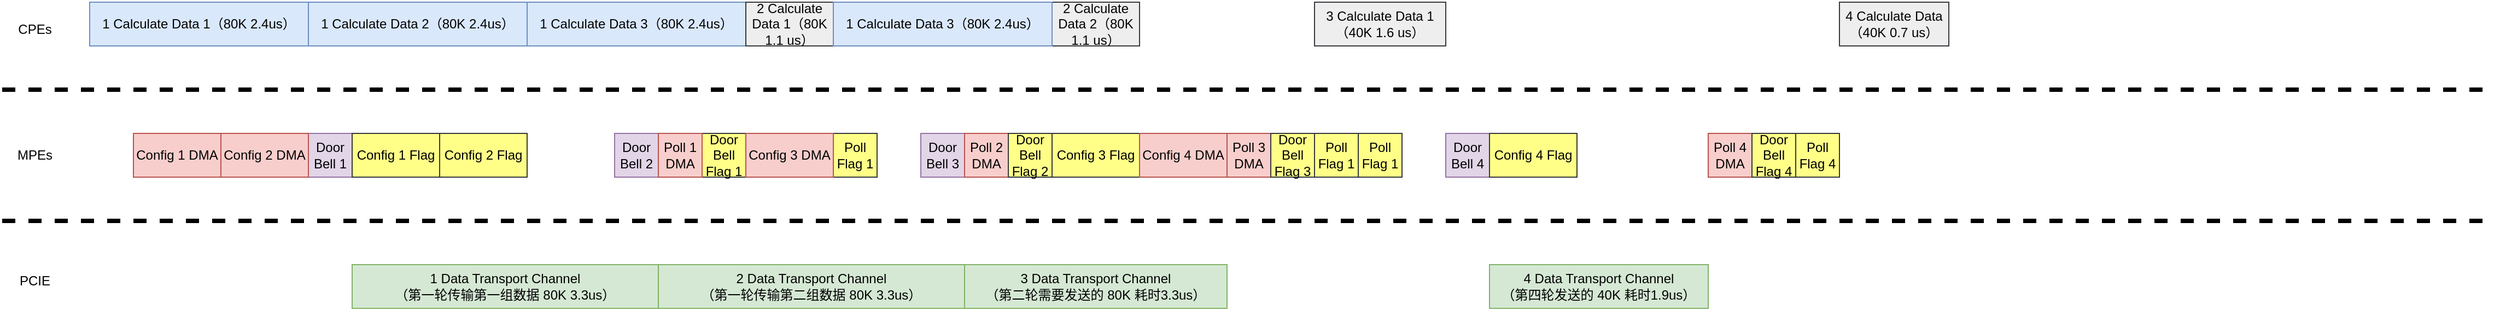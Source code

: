 <mxfile version="24.0.1" type="github">
  <diagram name="Page-1" id="8UkeEsG8CBlmwoBD3Vzl">
    <mxGraphModel dx="2074" dy="1146" grid="1" gridSize="10" guides="1" tooltips="1" connect="1" arrows="1" fold="1" page="1" pageScale="1" pageWidth="850" pageHeight="1100" math="0" shadow="0">
      <root>
        <mxCell id="0" />
        <mxCell id="1" parent="0" />
        <mxCell id="nkol4YsRaVg4eansRC3j-1" value="Config 1 DMA" style="rounded=0;whiteSpace=wrap;html=1;fillColor=#f8cecc;strokeColor=#b85450;" parent="1" vertex="1">
          <mxGeometry x="160" y="340" width="80" height="40" as="geometry" />
        </mxCell>
        <mxCell id="nkol4YsRaVg4eansRC3j-2" value="Door&lt;br&gt;Bell 1" style="rounded=0;whiteSpace=wrap;html=1;fillColor=#e1d5e7;strokeColor=#9673a6;" parent="1" vertex="1">
          <mxGeometry x="320" y="340" width="40" height="40" as="geometry" />
        </mxCell>
        <mxCell id="nkol4YsRaVg4eansRC3j-3" value="Door&lt;br&gt;Bell Flag 1" style="rounded=0;whiteSpace=wrap;html=1;fillColor=#ffff88;strokeColor=#36393d;" parent="1" vertex="1">
          <mxGeometry x="680" y="340" width="40" height="40" as="geometry" />
        </mxCell>
        <mxCell id="nkol4YsRaVg4eansRC3j-4" value="1 Data Transport Channel&lt;div&gt;（第一轮传输第一组数据&amp;nbsp;&lt;span style=&quot;background-color: initial;&quot;&gt;80K 3.3us）&lt;/span&gt;&lt;/div&gt;" style="rounded=0;whiteSpace=wrap;html=1;fillColor=#d5e8d4;strokeColor=#82b366;" parent="1" vertex="1">
          <mxGeometry x="360" y="460" width="280" height="40" as="geometry" />
        </mxCell>
        <mxCell id="nkol4YsRaVg4eansRC3j-5" value="1 Calculate Data 1（80K 2.4us）" style="rounded=0;whiteSpace=wrap;html=1;fillColor=#dae8fc;strokeColor=#6c8ebf;" parent="1" vertex="1">
          <mxGeometry x="120" y="220" width="200" height="40" as="geometry" />
        </mxCell>
        <mxCell id="nkol4YsRaVg4eansRC3j-6" value="CPEs" style="text;html=1;align=center;verticalAlign=middle;whiteSpace=wrap;rounded=0;" parent="1" vertex="1">
          <mxGeometry x="40" y="230" width="60" height="30" as="geometry" />
        </mxCell>
        <mxCell id="nkol4YsRaVg4eansRC3j-7" value="MPEs" style="text;html=1;align=center;verticalAlign=middle;whiteSpace=wrap;rounded=0;" parent="1" vertex="1">
          <mxGeometry x="40" y="345" width="60" height="30" as="geometry" />
        </mxCell>
        <mxCell id="nkol4YsRaVg4eansRC3j-8" value="PCIE" style="text;html=1;align=center;verticalAlign=middle;whiteSpace=wrap;rounded=0;" parent="1" vertex="1">
          <mxGeometry x="40" y="460" width="60" height="30" as="geometry" />
        </mxCell>
        <mxCell id="nkol4YsRaVg4eansRC3j-9" value="1 Calculate Data 2（80K 2.4us）" style="rounded=0;whiteSpace=wrap;html=1;fillColor=#dae8fc;strokeColor=#6c8ebf;" parent="1" vertex="1">
          <mxGeometry x="320" y="220" width="200" height="40" as="geometry" />
        </mxCell>
        <mxCell id="nkol4YsRaVg4eansRC3j-10" value="Config 2 DMA" style="rounded=0;whiteSpace=wrap;html=1;fillColor=#f8cecc;strokeColor=#b85450;" parent="1" vertex="1">
          <mxGeometry x="240" y="340" width="80" height="40" as="geometry" />
        </mxCell>
        <mxCell id="nkol4YsRaVg4eansRC3j-11" value="Door&lt;br&gt;Bell 2" style="rounded=0;whiteSpace=wrap;html=1;fillColor=#e1d5e7;strokeColor=#9673a6;" parent="1" vertex="1">
          <mxGeometry x="600" y="340" width="40" height="40" as="geometry" />
        </mxCell>
        <mxCell id="nkol4YsRaVg4eansRC3j-12" value="Config 1&amp;nbsp;Flag" style="rounded=0;whiteSpace=wrap;html=1;fillColor=#ffff88;strokeColor=#36393d;" parent="1" vertex="1">
          <mxGeometry x="360" y="340" width="80" height="40" as="geometry" />
        </mxCell>
        <mxCell id="nkol4YsRaVg4eansRC3j-13" value="1 Calculate Data 3（80K 2.4us）" style="rounded=0;whiteSpace=wrap;html=1;fillColor=#dae8fc;strokeColor=#6c8ebf;" parent="1" vertex="1">
          <mxGeometry x="520" y="220" width="200" height="40" as="geometry" />
        </mxCell>
        <mxCell id="nkol4YsRaVg4eansRC3j-14" value="2 Calculate Data 1（80K&lt;br&gt;1.1 us）" style="rounded=0;whiteSpace=wrap;html=1;fillColor=#eeeeee;strokeColor=#36393d;" parent="1" vertex="1">
          <mxGeometry x="720" y="220" width="80" height="40" as="geometry" />
        </mxCell>
        <mxCell id="nkol4YsRaVg4eansRC3j-15" value="Poll 1 DMA" style="rounded=0;whiteSpace=wrap;html=1;fillColor=#f8cecc;strokeColor=#b85450;" parent="1" vertex="1">
          <mxGeometry x="640" y="340" width="40" height="40" as="geometry" />
        </mxCell>
        <mxCell id="nkol4YsRaVg4eansRC3j-16" value="2 Data Transport Channel&lt;div&gt;（第一轮传输第二组数据&amp;nbsp;&lt;span style=&quot;background-color: initial;&quot;&gt;80K 3.3us）&lt;/span&gt;&lt;br&gt;&lt;/div&gt;" style="rounded=0;whiteSpace=wrap;html=1;fillColor=#d5e8d4;strokeColor=#82b366;" parent="1" vertex="1">
          <mxGeometry x="640" y="460" width="280" height="40" as="geometry" />
        </mxCell>
        <mxCell id="nkol4YsRaVg4eansRC3j-17" value="Poll&lt;br&gt;Flag 1" style="rounded=0;whiteSpace=wrap;html=1;fillColor=#ffff88;strokeColor=#36393d;" parent="1" vertex="1">
          <mxGeometry x="800" y="340" width="40" height="40" as="geometry" />
        </mxCell>
        <mxCell id="nkol4YsRaVg4eansRC3j-18" value="Config 3 DMA" style="rounded=0;whiteSpace=wrap;html=1;fillColor=#f8cecc;strokeColor=#b85450;" parent="1" vertex="1">
          <mxGeometry x="720" y="340" width="80" height="40" as="geometry" />
        </mxCell>
        <mxCell id="nkol4YsRaVg4eansRC3j-19" value="Door&lt;br&gt;Bell 3" style="rounded=0;whiteSpace=wrap;html=1;fillColor=#e1d5e7;strokeColor=#9673a6;" parent="1" vertex="1">
          <mxGeometry x="880" y="340" width="40" height="40" as="geometry" />
        </mxCell>
        <mxCell id="nkol4YsRaVg4eansRC3j-20" value="3 Data Transport Channel&lt;br&gt;（第二轮需要发送的 80K 耗时3.3us）" style="rounded=0;whiteSpace=wrap;html=1;fillColor=#d5e8d4;strokeColor=#82b366;" parent="1" vertex="1">
          <mxGeometry x="920" y="460" width="240" height="40" as="geometry" />
        </mxCell>
        <mxCell id="nkol4YsRaVg4eansRC3j-21" value="2 Calculate Data 2（80K 1.1 us）" style="rounded=0;whiteSpace=wrap;html=1;fillColor=#eeeeee;strokeColor=#36393d;" parent="1" vertex="1">
          <mxGeometry x="1000" y="220" width="80" height="40" as="geometry" />
        </mxCell>
        <mxCell id="nkol4YsRaVg4eansRC3j-22" value="Config 2 Flag" style="rounded=0;whiteSpace=wrap;html=1;fillColor=#ffff88;strokeColor=#36393d;" parent="1" vertex="1">
          <mxGeometry x="440" y="340" width="80" height="40" as="geometry" />
        </mxCell>
        <mxCell id="nkol4YsRaVg4eansRC3j-23" value="Config 3 Flag" style="rounded=0;whiteSpace=wrap;html=1;fillColor=#ffff88;strokeColor=#36393d;" parent="1" vertex="1">
          <mxGeometry x="1000" y="340" width="80" height="40" as="geometry" />
        </mxCell>
        <mxCell id="nkol4YsRaVg4eansRC3j-24" value="1 Calculate Data 3（80K 2.4us）" style="rounded=0;whiteSpace=wrap;html=1;fillColor=#dae8fc;strokeColor=#6c8ebf;" parent="1" vertex="1">
          <mxGeometry x="800" y="220" width="200" height="40" as="geometry" />
        </mxCell>
        <mxCell id="nkol4YsRaVg4eansRC3j-25" value="Poll 2 DMA" style="rounded=0;whiteSpace=wrap;html=1;fillColor=#f8cecc;strokeColor=#b85450;" parent="1" vertex="1">
          <mxGeometry x="920" y="340" width="40" height="40" as="geometry" />
        </mxCell>
        <mxCell id="nkol4YsRaVg4eansRC3j-26" value="Door&lt;br&gt;Bell Flag 2" style="rounded=0;whiteSpace=wrap;html=1;fillColor=#ffff88;strokeColor=#36393d;" parent="1" vertex="1">
          <mxGeometry x="960" y="340" width="40" height="40" as="geometry" />
        </mxCell>
        <mxCell id="nkol4YsRaVg4eansRC3j-27" value="" style="endArrow=none;dashed=1;html=1;rounded=0;strokeWidth=4;" parent="1" edge="1">
          <mxGeometry width="50" height="50" relative="1" as="geometry">
            <mxPoint x="40" y="300" as="sourcePoint" />
            <mxPoint x="2320" y="300" as="targetPoint" />
          </mxGeometry>
        </mxCell>
        <mxCell id="nkol4YsRaVg4eansRC3j-28" value="" style="endArrow=none;dashed=1;html=1;rounded=0;strokeWidth=4;" parent="1" edge="1">
          <mxGeometry width="50" height="50" relative="1" as="geometry">
            <mxPoint x="40" y="420" as="sourcePoint" />
            <mxPoint x="2320" y="420" as="targetPoint" />
          </mxGeometry>
        </mxCell>
        <mxCell id="nkol4YsRaVg4eansRC3j-30" value="Config 4 DMA" style="rounded=0;whiteSpace=wrap;html=1;fillColor=#f8cecc;strokeColor=#b85450;" parent="1" vertex="1">
          <mxGeometry x="1080" y="340" width="80" height="40" as="geometry" />
        </mxCell>
        <mxCell id="nkol4YsRaVg4eansRC3j-31" value="Poll 3 DMA" style="rounded=0;whiteSpace=wrap;html=1;fillColor=#f8cecc;strokeColor=#b85450;" parent="1" vertex="1">
          <mxGeometry x="1160" y="340" width="40" height="40" as="geometry" />
        </mxCell>
        <mxCell id="nkol4YsRaVg4eansRC3j-32" value="Door&lt;br&gt;Bell Flag 3" style="rounded=0;whiteSpace=wrap;html=1;fillColor=#ffff88;strokeColor=#36393d;" parent="1" vertex="1">
          <mxGeometry x="1200" y="340" width="40" height="40" as="geometry" />
        </mxCell>
        <mxCell id="nkol4YsRaVg4eansRC3j-34" value="3 Calculate Data 1（40K 1.6 us）" style="rounded=0;whiteSpace=wrap;html=1;fillColor=#eeeeee;strokeColor=#36393d;" parent="1" vertex="1">
          <mxGeometry x="1240" y="220" width="120" height="40" as="geometry" />
        </mxCell>
        <mxCell id="nkol4YsRaVg4eansRC3j-35" value="Door&lt;br&gt;Bell 4" style="rounded=0;whiteSpace=wrap;html=1;fillColor=#e1d5e7;strokeColor=#9673a6;" parent="1" vertex="1">
          <mxGeometry x="1360" y="340" width="40" height="40" as="geometry" />
        </mxCell>
        <mxCell id="nkol4YsRaVg4eansRC3j-36" value="4 Data Transport Channel&lt;br&gt;（第四轮发送的 40K 耗时1.9us）" style="rounded=0;whiteSpace=wrap;html=1;fillColor=#d5e8d4;strokeColor=#82b366;" parent="1" vertex="1">
          <mxGeometry x="1400" y="460" width="200" height="40" as="geometry" />
        </mxCell>
        <mxCell id="nkol4YsRaVg4eansRC3j-37" value="Config 4 Flag" style="rounded=0;whiteSpace=wrap;html=1;fillColor=#ffff88;strokeColor=#36393d;" parent="1" vertex="1">
          <mxGeometry x="1400" y="340" width="80" height="40" as="geometry" />
        </mxCell>
        <mxCell id="nkol4YsRaVg4eansRC3j-38" value="Poll 4 DMA" style="rounded=0;whiteSpace=wrap;html=1;fillColor=#f8cecc;strokeColor=#b85450;" parent="1" vertex="1">
          <mxGeometry x="1600" y="340" width="40" height="40" as="geometry" />
        </mxCell>
        <mxCell id="nkol4YsRaVg4eansRC3j-40" value="Door&lt;br&gt;Bell Flag 4" style="rounded=0;whiteSpace=wrap;html=1;fillColor=#ffff88;strokeColor=#36393d;" parent="1" vertex="1">
          <mxGeometry x="1640" y="340" width="40" height="40" as="geometry" />
        </mxCell>
        <mxCell id="nkol4YsRaVg4eansRC3j-42" value="Poll&lt;br&gt;Flag 1" style="rounded=0;whiteSpace=wrap;html=1;fillColor=#ffff88;strokeColor=#36393d;" parent="1" vertex="1">
          <mxGeometry x="1240" y="340" width="40" height="40" as="geometry" />
        </mxCell>
        <mxCell id="nkol4YsRaVg4eansRC3j-43" value="Poll&lt;br&gt;Flag 1" style="rounded=0;whiteSpace=wrap;html=1;fillColor=#ffff88;strokeColor=#36393d;" parent="1" vertex="1">
          <mxGeometry x="1280" y="340" width="40" height="40" as="geometry" />
        </mxCell>
        <mxCell id="nkol4YsRaVg4eansRC3j-44" value="Poll&lt;br&gt;Flag 4" style="rounded=0;whiteSpace=wrap;html=1;fillColor=#ffff88;strokeColor=#36393d;" parent="1" vertex="1">
          <mxGeometry x="1680" y="340" width="40" height="40" as="geometry" />
        </mxCell>
        <mxCell id="2ffJb73h3cShL5Usjrnv-1" value="4 Calculate Data （40K 0.7 us）" style="rounded=0;whiteSpace=wrap;html=1;fillColor=#eeeeee;strokeColor=#36393d;" vertex="1" parent="1">
          <mxGeometry x="1720" y="220" width="100" height="40" as="geometry" />
        </mxCell>
      </root>
    </mxGraphModel>
  </diagram>
</mxfile>
